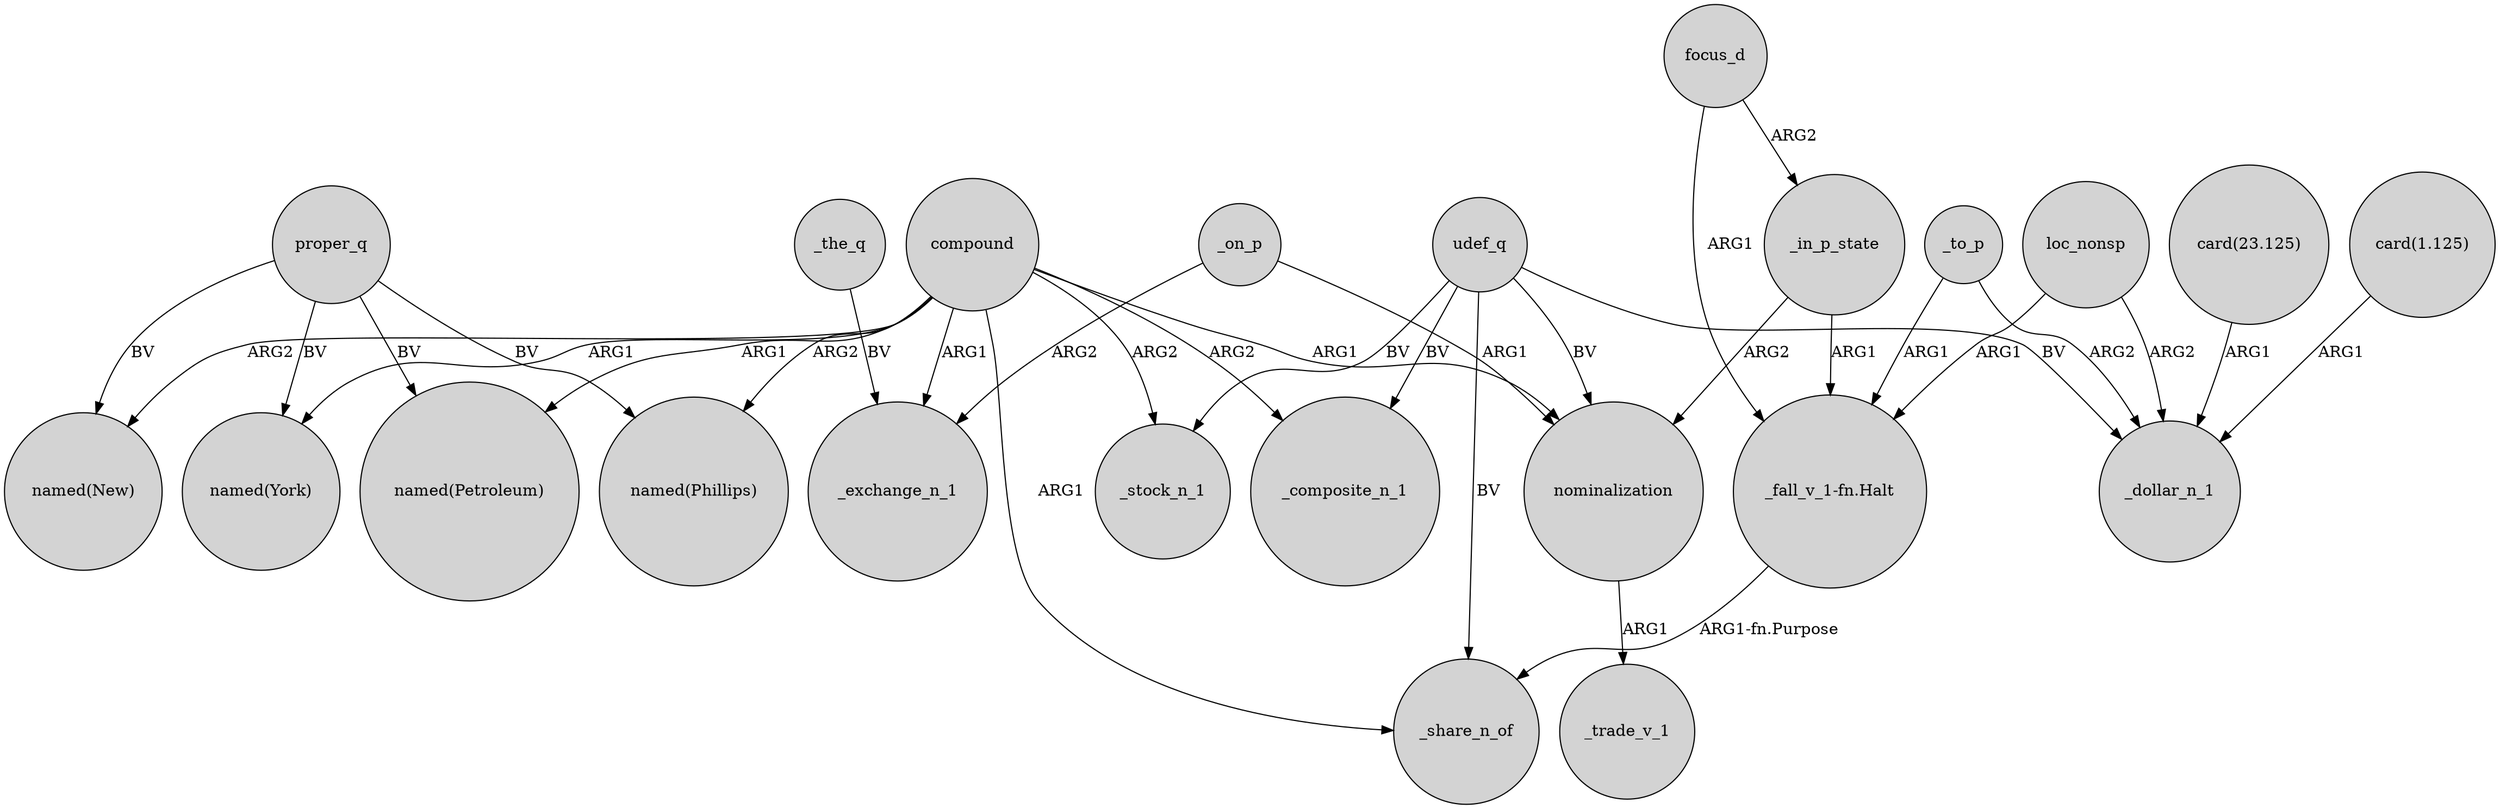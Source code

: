 digraph {
	node [shape=circle style=filled]
	_on_p -> nominalization [label=ARG1]
	_in_p_state -> nominalization [label=ARG2]
	focus_d -> _in_p_state [label=ARG2]
	compound -> "named(Petroleum)" [label=ARG1]
	loc_nonsp -> _dollar_n_1 [label=ARG2]
	compound -> "named(New)" [label=ARG2]
	"card(1.125)" -> _dollar_n_1 [label=ARG1]
	compound -> _share_n_of [label=ARG1]
	proper_q -> "named(Petroleum)" [label=BV]
	focus_d -> "_fall_v_1-fn.Halt" [label=ARG1]
	proper_q -> "named(New)" [label=BV]
	udef_q -> nominalization [label=BV]
	_to_p -> _dollar_n_1 [label=ARG2]
	"_fall_v_1-fn.Halt" -> _share_n_of [label="ARG1-fn.Purpose"]
	_on_p -> _exchange_n_1 [label=ARG2]
	compound -> _exchange_n_1 [label=ARG1]
	proper_q -> "named(York)" [label=BV]
	compound -> nominalization [label=ARG1]
	loc_nonsp -> "_fall_v_1-fn.Halt" [label=ARG1]
	udef_q -> _stock_n_1 [label=BV]
	proper_q -> "named(Phillips)" [label=BV]
	udef_q -> _share_n_of [label=BV]
	compound -> _stock_n_1 [label=ARG2]
	udef_q -> _dollar_n_1 [label=BV]
	_in_p_state -> "_fall_v_1-fn.Halt" [label=ARG1]
	compound -> "named(Phillips)" [label=ARG2]
	udef_q -> _composite_n_1 [label=BV]
	compound -> "named(York)" [label=ARG1]
	_the_q -> _exchange_n_1 [label=BV]
	compound -> _composite_n_1 [label=ARG2]
	_to_p -> "_fall_v_1-fn.Halt" [label=ARG1]
	nominalization -> _trade_v_1 [label=ARG1]
	"card(23.125)" -> _dollar_n_1 [label=ARG1]
}
